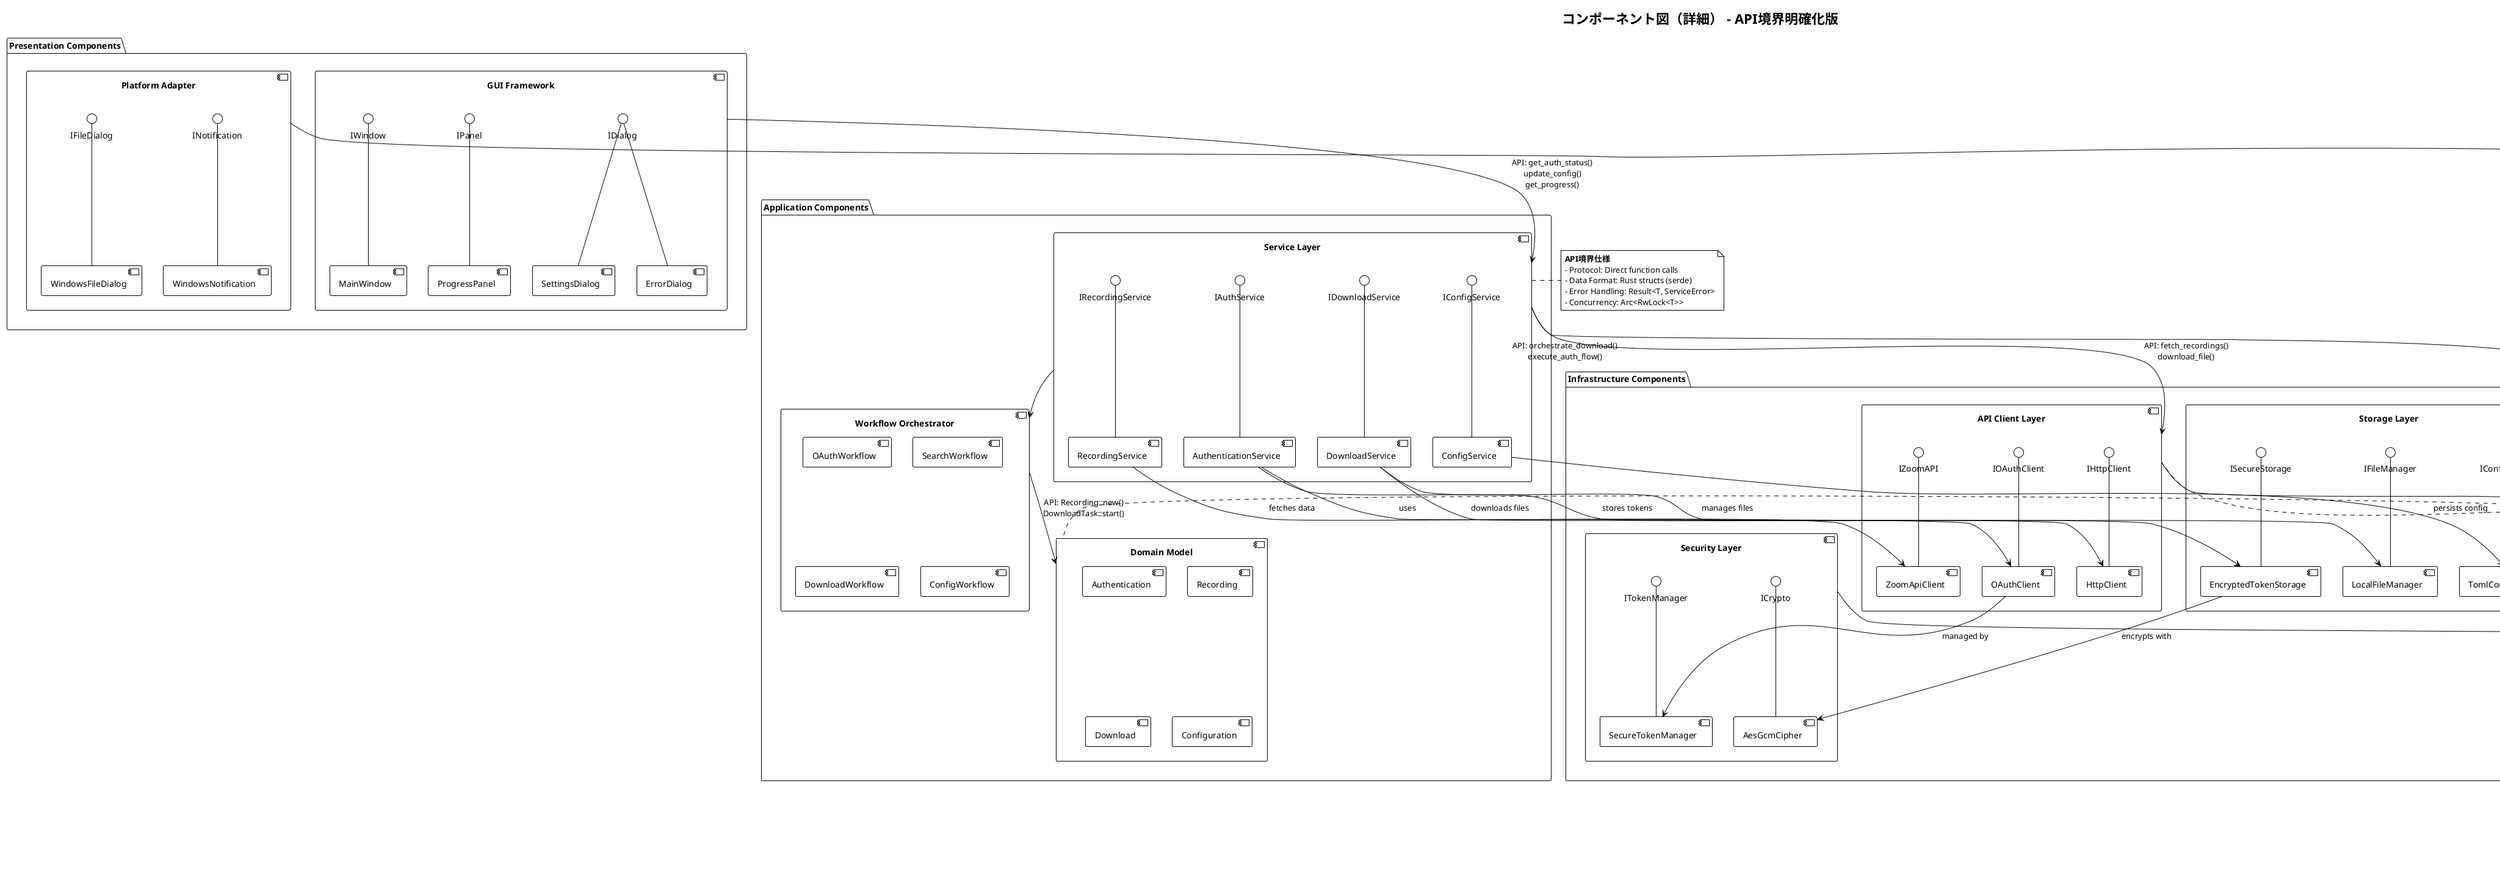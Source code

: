@startuml DetailedComponentDiagram
!theme plain
title コンポーネント図（詳細） - API境界明確化版

package "Presentation Components" {
  component "GUI Framework" as GUI {
    interface "IWindow" as IWindow
    interface "IDialog" as IDialog
    interface "IPanel" as IPanel
    
    component "MainWindow" as MainWin
    component "SettingsDialog" as Settings
    component "ProgressPanel" as Progress
    component "ErrorDialog" as Error
    
    MainWin -up- IWindow
    Settings -up- IDialog
    Progress -up- IPanel
    Error -up- IDialog
  }
  
  component "Platform Adapter" as Platform {
    interface "IFileDialog" as IFileDialog
    interface "INotification" as INotification
    
    component "WindowsFileDialog" as WinFileDialog
    component "WindowsNotification" as WinNotification
    
    WinFileDialog -up- IFileDialog
    WinNotification -up- INotification
  }
}

package "Application Components" {
  component "Service Layer" as Services {
    interface "IAuthService" as IAuthService
    interface "IRecordingService" as IRecordingService
    interface "IDownloadService" as IDownloadService
    interface "IConfigService" as IConfigService
    
    component "AuthenticationService" as AuthSvc
    component "RecordingService" as RecSvc
    component "DownloadService" as DlSvc
    component "ConfigService" as CfgSvc
    
    AuthSvc -up- IAuthService
    RecSvc -up- IRecordingService
    DlSvc -up- IDownloadService
    CfgSvc -up- IConfigService
  }
  
  component "Workflow Orchestrator" as Workflows {
    component "OAuthWorkflow" as OAuthWF
    component "SearchWorkflow" as SearchWF
    component "DownloadWorkflow" as DownloadWF
    component "ConfigWorkflow" as ConfigWF
  }
  
  component "Domain Model" as Domain {
    component "Authentication" as AuthDomain
    component "Recording" as RecDomain
    component "Download" as DlDomain
    component "Configuration" as CfgDomain
  }
}

package "Infrastructure Components" {
  component "API Client Layer" as APIClients {
    interface "IZoomAPI" as IZoomAPI
    interface "IOAuthClient" as IOAuthClient
    interface "IHttpClient" as IHttpClient
    
    component "ZoomApiClient" as ZoomAPI
    component "OAuthClient" as OAuth
    component "HttpClient" as Http
    
    ZoomAPI -up- IZoomAPI
    OAuth -up- IOAuthClient
    Http -up- IHttpClient
  }
  
  component "Storage Layer" as Storage {
    interface "IConfigRepository" as IConfigRepo
    interface "ISecureStorage" as ISecureStorage
    interface "IFileManager" as IFileManager
    
    component "TomlConfigRepository" as TomlRepo
    component "EncryptedTokenStorage" as TokenStorage
    component "LocalFileManager" as FileManager
    
    TomlRepo -up- IConfigRepo
    TokenStorage -up- ISecureStorage
    FileManager -up- IFileManager
  }
  
  component "Security Layer" as Security {
    interface "ICrypto" as ICrypto
    interface "ITokenManager" as ITokenManager
    
    component "AesGcmCipher" as Cipher
    component "SecureTokenManager" as TokenMgr
    
    Cipher -up- ICrypto
    TokenMgr -up- ITokenManager
  }
}

package "External Interfaces" {
  component "Zoom Cloud Platform" as ZoomCloud {
    interface "OAuth Server" as OAuthServer
    interface "Recording API" as RecordingAPI
    interface "Download Endpoint" as DownloadEndpoint
  }
  
  component "Operating System" as OS {
    interface "File System" as FileSystem
    interface "Network Stack" as Network
    interface "Crypto Provider" as CryptoProvider
  }
}

' API境界明確化 - コンポーネント間依存関係
GUI --> Services : "API: get_auth_status()\nupdate_config()\nget_progress()"
Platform --> OS : "API: FileDialog\nNotification"
Services --> Workflows : "API: orchestrate_download()\nexecute_auth_flow()"
Workflows --> Domain : "API: Recording::new()\nDownloadTask::start()"
Services --> APIClients : "API: fetch_recordings()\ndownload_file()"
Services --> Storage : "API: load_credentials()\nstore_config()"
APIClients --> ZoomCloud : "HTTPS: OAuth 2.0\nREST API"
Storage --> OS : "API: File I/O\nEncryption"
Security --> OS : "API: CryptoAPI"

' 詳細な依存関係
AuthSvc --> OAuth : "uses"
AuthSvc --> TokenStorage : "stores tokens"
RecSvc --> ZoomAPI : "fetches data"
DlSvc --> Http : "downloads files"
DlSvc --> FileManager : "manages files"
CfgSvc --> TomlRepo : "persists config"

' セキュリティ依存
TokenStorage --> Cipher : "encrypts with"
OAuth --> TokenMgr : "managed by"

' ポート・アダプターパターン
note right of Services
  **API境界仕様**
  - Protocol: Direct function calls
  - Data Format: Rust structs (serde)
  - Error Handling: Result<T, ServiceError>
  - Concurrency: Arc<RwLock<T>>
end note

note left of Domain
  **Domain Independence**
  - No external dependencies
  - Pure business logic
  - Technology agnostic
end note

' 品質属性
note bottom of APIClients
  **Quality Attributes:**
  - Rate Limiting: 10 req/sec
  - Retry Strategy: Exponential backoff
  - Circuit Breaker: Fail fast
  - Timeout: 30s per request
end note

note bottom of Storage
  **Quality Attributes:**
  - Encryption: AES-256-GCM
  - Atomic Operations: TOML transactions
  - Backup: Config versioning
  - Performance: Lazy loading
end note

@enduml